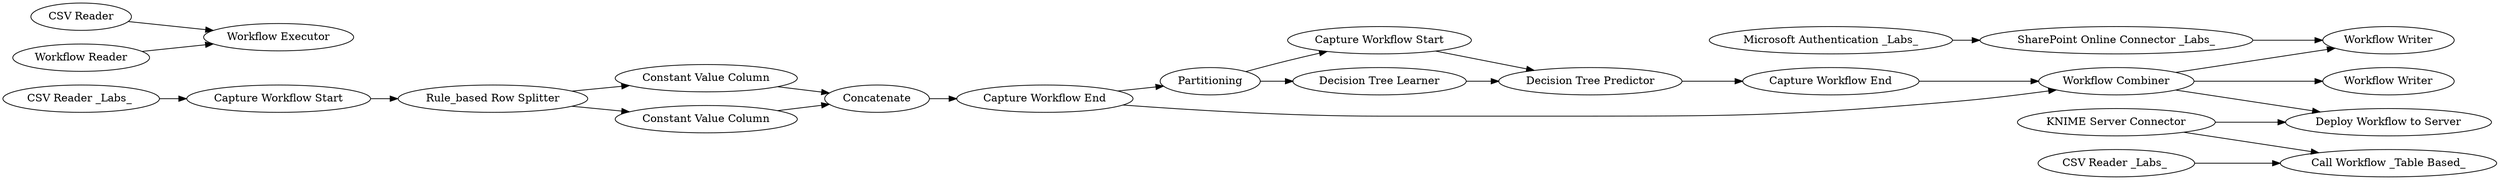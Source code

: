 digraph {
	"969646584886539510_99" [label=Partitioning]
	"969646584886539510_128" [label="Workflow Writer"]
	"969646584886539510_123" [label="Microsoft Authentication _Labs_"]
	"969646584886539510_104" [label="Capture Workflow End"]
	"969646584886539510_126" [label="CSV Reader _Labs_ "]
	"969646584886539510_65" [label="Decision Tree Predictor"]
	"969646584886539510_61" [label=Concatenate]
	"969646584886539510_129" [label="Workflow Writer"]
	"969646584886539510_1" [label="CSV Reader _Labs_ "]
	"969646584886539510_97" [label="Capture Workflow End"]
	"969646584886539510_64" [label="Rule_based Row Splitter"]
	"969646584886539510_124" [label="SharePoint Online Connector _Labs_"]
	"969646584886539510_135" [label="Workflow Executor"]
	"969646584886539510_133" [label="Deploy Workflow to Server"]
	"969646584886539510_103" [label="Capture Workflow Start"]
	"969646584886539510_60" [label="Constant Value Column"]
	"969646584886539510_106" [label="Workflow Combiner"]
	"969646584886539510_101" [label="Decision Tree Learner"]
	"969646584886539510_136" [label="CSV Reader"]
	"969646584886539510_132" [label="KNIME Server Connector"]
	"969646584886539510_96" [label="Constant Value Column"]
	"969646584886539510_2" [label="Capture Workflow Start"]
	"969646584886539510_137" [label="Call Workflow _Table Based_"]
	"969646584886539510_134" [label="Workflow Reader"]
	"969646584886539510_106" -> "969646584886539510_128"
	"969646584886539510_64" -> "969646584886539510_60"
	"969646584886539510_101" -> "969646584886539510_65"
	"969646584886539510_96" -> "969646584886539510_61"
	"969646584886539510_99" -> "969646584886539510_103"
	"969646584886539510_61" -> "969646584886539510_97"
	"969646584886539510_99" -> "969646584886539510_101"
	"969646584886539510_126" -> "969646584886539510_137"
	"969646584886539510_97" -> "969646584886539510_99"
	"969646584886539510_132" -> "969646584886539510_133"
	"969646584886539510_60" -> "969646584886539510_61"
	"969646584886539510_97" -> "969646584886539510_106"
	"969646584886539510_64" -> "969646584886539510_96"
	"969646584886539510_103" -> "969646584886539510_65"
	"969646584886539510_106" -> "969646584886539510_133"
	"969646584886539510_124" -> "969646584886539510_129"
	"969646584886539510_123" -> "969646584886539510_124"
	"969646584886539510_136" -> "969646584886539510_135"
	"969646584886539510_104" -> "969646584886539510_106"
	"969646584886539510_1" -> "969646584886539510_2"
	"969646584886539510_106" -> "969646584886539510_129"
	"969646584886539510_134" -> "969646584886539510_135"
	"969646584886539510_2" -> "969646584886539510_64"
	"969646584886539510_132" -> "969646584886539510_137"
	"969646584886539510_65" -> "969646584886539510_104"
	rankdir=LR
}
